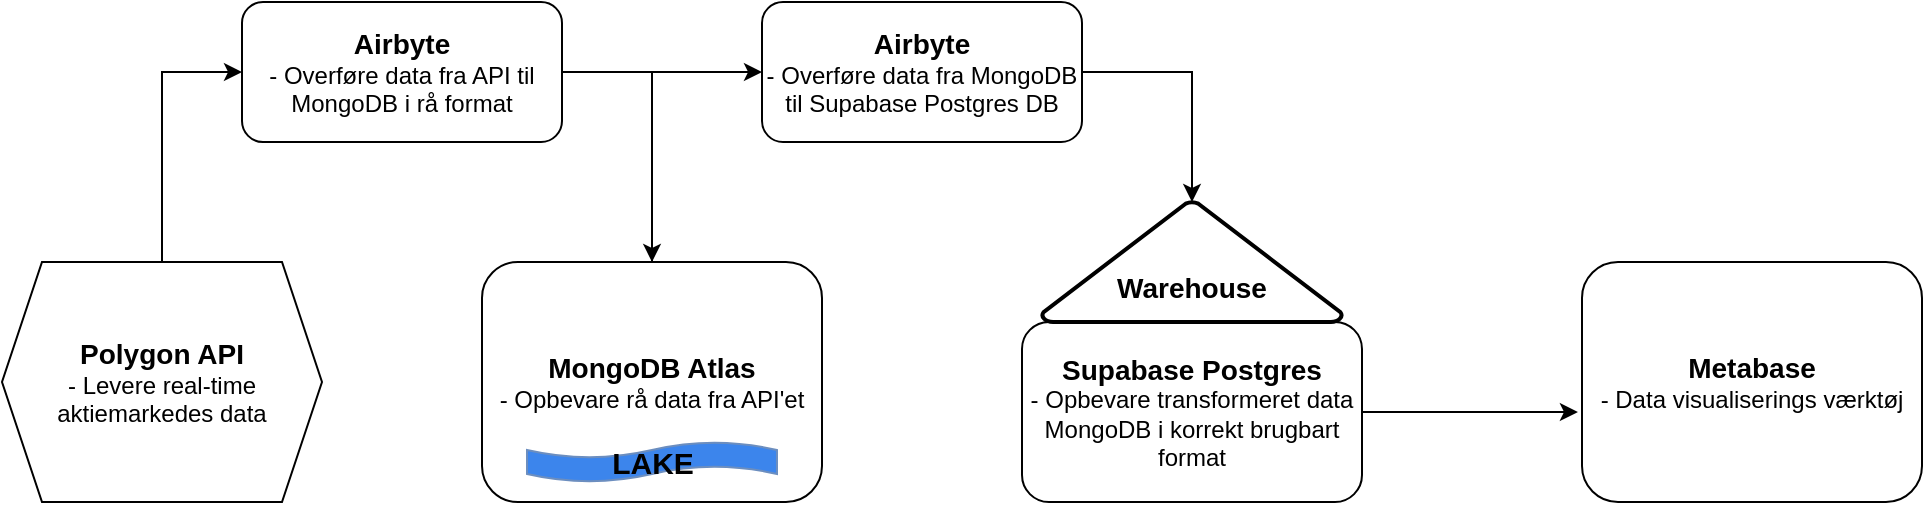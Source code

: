 <mxfile version="22.1.11" type="github">
  <diagram name="Page-1" id="1cC6SvfyRu7Zao3Ypavw">
    <mxGraphModel dx="1080" dy="687" grid="0" gridSize="10" guides="1" tooltips="1" connect="1" arrows="1" fold="1" page="0" pageScale="1" pageWidth="850" pageHeight="1100" math="0" shadow="0">
      <root>
        <mxCell id="0" />
        <mxCell id="1" parent="0" />
        <mxCell id="tpdR4pekpKH0ab_MHRUy-11" style="edgeStyle=orthogonalEdgeStyle;rounded=0;orthogonalLoop=1;jettySize=auto;html=1;entryX=0;entryY=0.5;entryDx=0;entryDy=0;" edge="1" parent="1" source="tpdR4pekpKH0ab_MHRUy-1" target="tpdR4pekpKH0ab_MHRUy-9">
          <mxGeometry relative="1" as="geometry" />
        </mxCell>
        <mxCell id="tpdR4pekpKH0ab_MHRUy-1" value="&lt;b&gt;&lt;font style=&quot;font-size: 14px;&quot;&gt;Polygon API&lt;/font&gt;&lt;/b&gt;&lt;br&gt;- Levere real-time aktiemarkedes data" style="shape=hexagon;perimeter=hexagonPerimeter2;whiteSpace=wrap;html=1;fixedSize=1;" vertex="1" parent="1">
          <mxGeometry y="240" width="160" height="120" as="geometry" />
        </mxCell>
        <mxCell id="tpdR4pekpKH0ab_MHRUy-6" value="" style="group" vertex="1" connectable="0" parent="1">
          <mxGeometry x="240" y="240" width="170" height="120" as="geometry" />
        </mxCell>
        <mxCell id="tpdR4pekpKH0ab_MHRUy-3" value="&lt;font style=&quot;&quot;&gt;&lt;b style=&quot;font-size: 14px;&quot;&gt;MongoDB Atlas&lt;/b&gt;&lt;br&gt;&lt;font style=&quot;font-size: 12px;&quot;&gt;- Opbevare rå data fra API&#39;et&lt;/font&gt;&lt;br&gt;&lt;/font&gt;" style="rounded=1;whiteSpace=wrap;html=1;" vertex="1" parent="tpdR4pekpKH0ab_MHRUy-6">
          <mxGeometry width="170" height="120" as="geometry" />
        </mxCell>
        <mxCell id="tpdR4pekpKH0ab_MHRUy-5" value="&lt;b&gt;&lt;font style=&quot;font-size: 15px;&quot;&gt;LAKE&lt;/font&gt;&lt;/b&gt;" style="shape=tape;whiteSpace=wrap;html=1;fillColor=#3c85ec;strokeColor=#6c8ebf;" vertex="1" parent="tpdR4pekpKH0ab_MHRUy-6">
          <mxGeometry x="22.5" y="90" width="125" height="20" as="geometry" />
        </mxCell>
        <mxCell id="tpdR4pekpKH0ab_MHRUy-12" style="edgeStyle=orthogonalEdgeStyle;rounded=0;orthogonalLoop=1;jettySize=auto;html=1;entryX=0.5;entryY=0;entryDx=0;entryDy=0;exitX=1;exitY=0.5;exitDx=0;exitDy=0;" edge="1" parent="1" source="tpdR4pekpKH0ab_MHRUy-9" target="tpdR4pekpKH0ab_MHRUy-3">
          <mxGeometry relative="1" as="geometry" />
        </mxCell>
        <mxCell id="tpdR4pekpKH0ab_MHRUy-9" value="&lt;font style=&quot;&quot;&gt;&lt;b style=&quot;font-size: 14px;&quot;&gt;Airbyte&lt;/b&gt;&lt;br&gt;&lt;font style=&quot;font-size: 12px;&quot;&gt;- Overføre data fra API til MongoDB i rå format&lt;/font&gt;&lt;br&gt;&lt;/font&gt;" style="rounded=1;whiteSpace=wrap;html=1;" vertex="1" parent="1">
          <mxGeometry x="120" y="110" width="160" height="70" as="geometry" />
        </mxCell>
        <mxCell id="tpdR4pekpKH0ab_MHRUy-13" value="&lt;font style=&quot;&quot;&gt;&lt;b style=&quot;font-size: 14px;&quot;&gt;Airbyte&lt;/b&gt;&lt;br&gt;&lt;font style=&quot;font-size: 12px;&quot;&gt;- Overføre data fra MongoDB til Supabase Postgres DB&lt;/font&gt;&lt;br&gt;&lt;/font&gt;" style="rounded=1;whiteSpace=wrap;html=1;" vertex="1" parent="1">
          <mxGeometry x="380" y="110" width="160" height="70" as="geometry" />
        </mxCell>
        <mxCell id="tpdR4pekpKH0ab_MHRUy-14" style="edgeStyle=orthogonalEdgeStyle;rounded=0;orthogonalLoop=1;jettySize=auto;html=1;entryX=0;entryY=0.5;entryDx=0;entryDy=0;" edge="1" parent="1" source="tpdR4pekpKH0ab_MHRUy-3" target="tpdR4pekpKH0ab_MHRUy-13">
          <mxGeometry relative="1" as="geometry" />
        </mxCell>
        <mxCell id="tpdR4pekpKH0ab_MHRUy-15" value="" style="group" vertex="1" connectable="0" parent="1">
          <mxGeometry x="510" y="270" width="170" height="90" as="geometry" />
        </mxCell>
        <mxCell id="tpdR4pekpKH0ab_MHRUy-16" value="&lt;font style=&quot;&quot;&gt;&lt;b style=&quot;font-size: 14px;&quot;&gt;Supabase Postgres&lt;/b&gt;&lt;br&gt;&lt;font style=&quot;font-size: 12px;&quot;&gt;- Opbevare transformeret data MongoDB i korrekt brugbart format&lt;/font&gt;&lt;br&gt;&lt;/font&gt;" style="rounded=1;whiteSpace=wrap;html=1;" vertex="1" parent="tpdR4pekpKH0ab_MHRUy-15">
          <mxGeometry width="170" height="90" as="geometry" />
        </mxCell>
        <mxCell id="tpdR4pekpKH0ab_MHRUy-18" value="&lt;p style=&quot;line-height: 0%;&quot;&gt;&lt;b&gt;&lt;font style=&quot;font-size: 14px;&quot;&gt;&lt;br&gt;&lt;/font&gt;&lt;/b&gt;&lt;/p&gt;&lt;p style=&quot;line-height: 0%;&quot;&gt;&lt;b&gt;&lt;font style=&quot;font-size: 14px;&quot;&gt;&lt;br&gt;&lt;/font&gt;&lt;/b&gt;&lt;/p&gt;&lt;p style=&quot;line-height: 0%;&quot;&gt;&lt;b&gt;&lt;font style=&quot;font-size: 14px;&quot;&gt;Warehouse&lt;/font&gt;&lt;/b&gt;&lt;/p&gt;" style="strokeWidth=2;html=1;shape=mxgraph.flowchart.extract_or_measurement;whiteSpace=wrap;" vertex="1" parent="1">
          <mxGeometry x="520" y="210" width="150" height="60" as="geometry" />
        </mxCell>
        <mxCell id="tpdR4pekpKH0ab_MHRUy-19" style="edgeStyle=orthogonalEdgeStyle;rounded=0;orthogonalLoop=1;jettySize=auto;html=1;entryX=0.5;entryY=0;entryDx=0;entryDy=0;entryPerimeter=0;exitX=1;exitY=0.5;exitDx=0;exitDy=0;" edge="1" parent="1" source="tpdR4pekpKH0ab_MHRUy-13" target="tpdR4pekpKH0ab_MHRUy-18">
          <mxGeometry relative="1" as="geometry" />
        </mxCell>
        <mxCell id="tpdR4pekpKH0ab_MHRUy-20" value="" style="group" vertex="1" connectable="0" parent="1">
          <mxGeometry x="790" y="240" width="170" height="120" as="geometry" />
        </mxCell>
        <mxCell id="tpdR4pekpKH0ab_MHRUy-21" value="&lt;font style=&quot;&quot;&gt;&lt;b style=&quot;font-size: 14px;&quot;&gt;Metabase&lt;/b&gt;&lt;br&gt;&lt;font style=&quot;font-size: 12px;&quot;&gt;- Data visualiserings værktøj&lt;/font&gt;&lt;br&gt;&lt;/font&gt;" style="rounded=1;whiteSpace=wrap;html=1;" vertex="1" parent="tpdR4pekpKH0ab_MHRUy-20">
          <mxGeometry width="170" height="120" as="geometry" />
        </mxCell>
        <mxCell id="tpdR4pekpKH0ab_MHRUy-23" value="" style="edgeStyle=orthogonalEdgeStyle;rounded=0;orthogonalLoop=1;jettySize=auto;html=1;entryX=-0.012;entryY=0.625;entryDx=0;entryDy=0;entryPerimeter=0;" edge="1" parent="1" source="tpdR4pekpKH0ab_MHRUy-16" target="tpdR4pekpKH0ab_MHRUy-21">
          <mxGeometry relative="1" as="geometry" />
        </mxCell>
      </root>
    </mxGraphModel>
  </diagram>
</mxfile>
